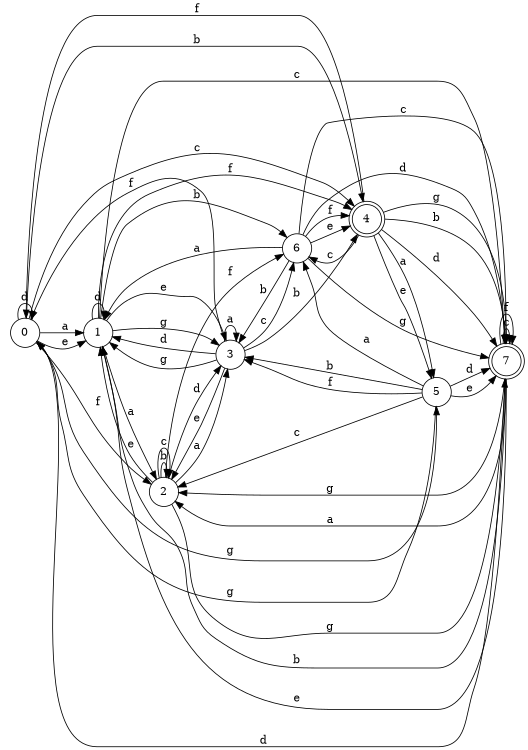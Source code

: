 digraph n7_9 {
__start0 [label="" shape="none"];

rankdir=LR;
size="8,5";

s0 [style="filled", color="black", fillcolor="white" shape="circle", label="0"];
s1 [style="filled", color="black", fillcolor="white" shape="circle", label="1"];
s2 [style="filled", color="black", fillcolor="white" shape="circle", label="2"];
s3 [style="filled", color="black", fillcolor="white" shape="circle", label="3"];
s4 [style="rounded,filled", color="black", fillcolor="white" shape="doublecircle", label="4"];
s5 [style="filled", color="black", fillcolor="white" shape="circle", label="5"];
s6 [style="filled", color="black", fillcolor="white" shape="circle", label="6"];
s7 [style="rounded,filled", color="black", fillcolor="white" shape="doublecircle", label="7"];
s0 -> s1 [label="a"];
s0 -> s4 [label="b"];
s0 -> s4 [label="c"];
s0 -> s0 [label="d"];
s0 -> s1 [label="e"];
s0 -> s2 [label="f"];
s0 -> s5 [label="g"];
s1 -> s2 [label="a"];
s1 -> s6 [label="b"];
s1 -> s7 [label="c"];
s1 -> s1 [label="d"];
s1 -> s3 [label="e"];
s1 -> s4 [label="f"];
s1 -> s3 [label="g"];
s2 -> s3 [label="a"];
s2 -> s2 [label="b"];
s2 -> s2 [label="c"];
s2 -> s3 [label="d"];
s2 -> s1 [label="e"];
s2 -> s6 [label="f"];
s2 -> s7 [label="g"];
s3 -> s3 [label="a"];
s3 -> s4 [label="b"];
s3 -> s6 [label="c"];
s3 -> s1 [label="d"];
s3 -> s2 [label="e"];
s3 -> s0 [label="f"];
s3 -> s1 [label="g"];
s4 -> s5 [label="a"];
s4 -> s7 [label="b"];
s4 -> s6 [label="c"];
s4 -> s7 [label="d"];
s4 -> s5 [label="e"];
s4 -> s0 [label="f"];
s4 -> s7 [label="g"];
s5 -> s6 [label="a"];
s5 -> s3 [label="b"];
s5 -> s2 [label="c"];
s5 -> s7 [label="d"];
s5 -> s7 [label="e"];
s5 -> s3 [label="f"];
s5 -> s0 [label="g"];
s6 -> s1 [label="a"];
s6 -> s3 [label="b"];
s6 -> s7 [label="c"];
s6 -> s7 [label="d"];
s6 -> s4 [label="e"];
s6 -> s4 [label="f"];
s6 -> s7 [label="g"];
s7 -> s2 [label="a"];
s7 -> s1 [label="b"];
s7 -> s7 [label="c"];
s7 -> s0 [label="d"];
s7 -> s1 [label="e"];
s7 -> s7 [label="f"];
s7 -> s2 [label="g"];

}